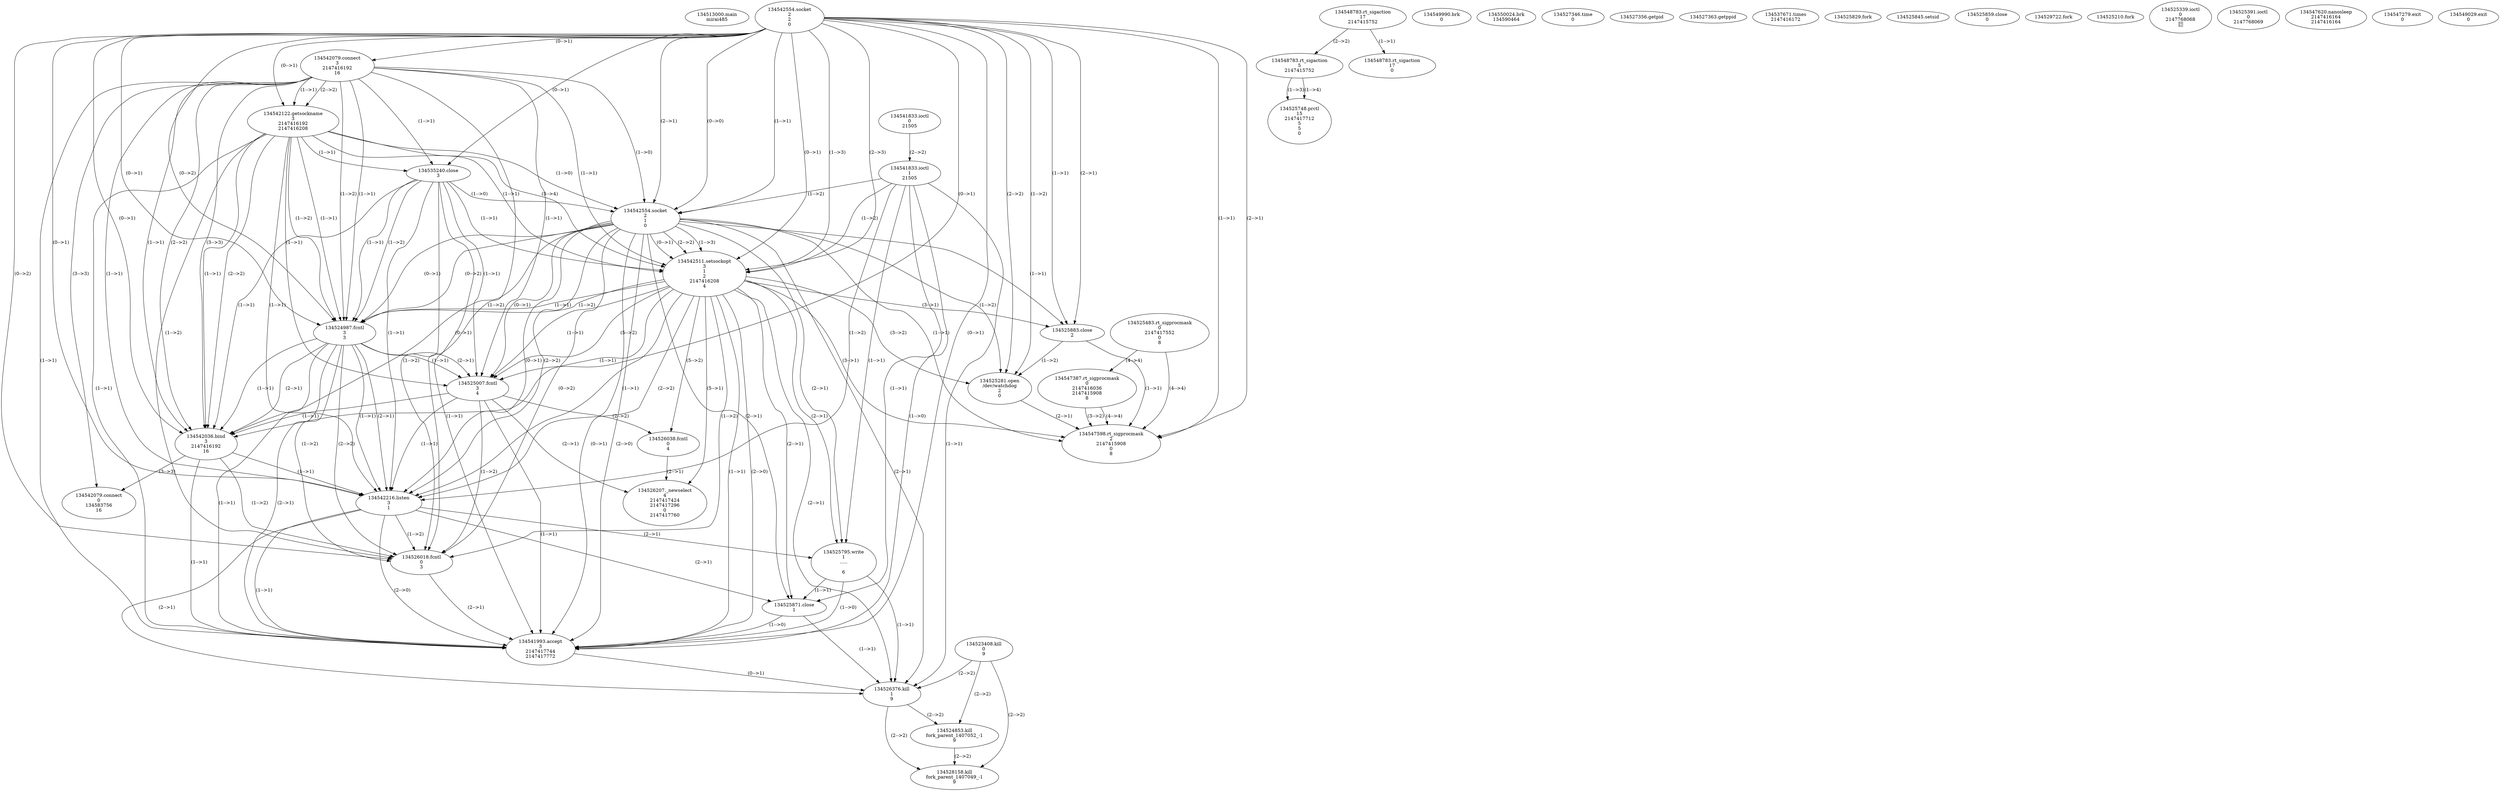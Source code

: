 // Global SCDG with merge call
digraph {
	0 [label="134513000.main
mirai485"]
	1 [label="134541833.ioctl
0
21505
"]
	2 [label="134541833.ioctl
1
21505
"]
	1 -> 2 [label="(2-->2)"]
	3 [label="134525483.rt_sigprocmask
0
2147417552
0
8"]
	4 [label="134548783.rt_sigaction
17
2147415752"]
	5 [label="134548783.rt_sigaction
5
2147415752"]
	4 -> 5 [label="(2-->2)"]
	6 [label="134542554.socket
2
2
0"]
	7 [label="134542079.connect
3
2147416192
16"]
	6 -> 7 [label="(0-->1)"]
	8 [label="134542122.getsockname
3
2147416192
2147416208"]
	6 -> 8 [label="(0-->1)"]
	7 -> 8 [label="(1-->1)"]
	7 -> 8 [label="(2-->2)"]
	9 [label="134535240.close
3"]
	6 -> 9 [label="(0-->1)"]
	7 -> 9 [label="(1-->1)"]
	8 -> 9 [label="(1-->1)"]
	10 [label="134549990.brk
0"]
	11 [label="134550024.brk
134590464"]
	12 [label="134542554.socket
2
1
0"]
	6 -> 12 [label="(1-->1)"]
	6 -> 12 [label="(2-->1)"]
	2 -> 12 [label="(1-->2)"]
	6 -> 12 [label="(0-->0)"]
	7 -> 12 [label="(1-->0)"]
	8 -> 12 [label="(1-->0)"]
	9 -> 12 [label="(1-->0)"]
	13 [label="134542511.setsockopt
3
1
2
2147416208
4"]
	6 -> 13 [label="(0-->1)"]
	7 -> 13 [label="(1-->1)"]
	8 -> 13 [label="(1-->1)"]
	9 -> 13 [label="(1-->1)"]
	12 -> 13 [label="(0-->1)"]
	2 -> 13 [label="(1-->2)"]
	12 -> 13 [label="(2-->2)"]
	6 -> 13 [label="(1-->3)"]
	6 -> 13 [label="(2-->3)"]
	12 -> 13 [label="(1-->3)"]
	8 -> 13 [label="(3-->4)"]
	14 [label="134524987.fcntl
3
3"]
	6 -> 14 [label="(0-->1)"]
	7 -> 14 [label="(1-->1)"]
	8 -> 14 [label="(1-->1)"]
	9 -> 14 [label="(1-->1)"]
	12 -> 14 [label="(0-->1)"]
	13 -> 14 [label="(1-->1)"]
	6 -> 14 [label="(0-->2)"]
	7 -> 14 [label="(1-->2)"]
	8 -> 14 [label="(1-->2)"]
	9 -> 14 [label="(1-->2)"]
	12 -> 14 [label="(0-->2)"]
	13 -> 14 [label="(1-->2)"]
	15 [label="134525007.fcntl
3
4"]
	6 -> 15 [label="(0-->1)"]
	7 -> 15 [label="(1-->1)"]
	8 -> 15 [label="(1-->1)"]
	9 -> 15 [label="(1-->1)"]
	12 -> 15 [label="(0-->1)"]
	13 -> 15 [label="(1-->1)"]
	14 -> 15 [label="(1-->1)"]
	14 -> 15 [label="(2-->1)"]
	13 -> 15 [label="(5-->2)"]
	16 [label="134542036.bind
3
2147416192
16"]
	6 -> 16 [label="(0-->1)"]
	7 -> 16 [label="(1-->1)"]
	8 -> 16 [label="(1-->1)"]
	9 -> 16 [label="(1-->1)"]
	12 -> 16 [label="(0-->1)"]
	13 -> 16 [label="(1-->1)"]
	14 -> 16 [label="(1-->1)"]
	14 -> 16 [label="(2-->1)"]
	15 -> 16 [label="(1-->1)"]
	7 -> 16 [label="(2-->2)"]
	8 -> 16 [label="(2-->2)"]
	7 -> 16 [label="(3-->3)"]
	17 [label="134542216.listen
3
1"]
	6 -> 17 [label="(0-->1)"]
	7 -> 17 [label="(1-->1)"]
	8 -> 17 [label="(1-->1)"]
	9 -> 17 [label="(1-->1)"]
	12 -> 17 [label="(0-->1)"]
	13 -> 17 [label="(1-->1)"]
	14 -> 17 [label="(1-->1)"]
	14 -> 17 [label="(2-->1)"]
	15 -> 17 [label="(1-->1)"]
	16 -> 17 [label="(1-->1)"]
	2 -> 17 [label="(1-->2)"]
	12 -> 17 [label="(2-->2)"]
	13 -> 17 [label="(2-->2)"]
	18 [label="134527346.time
0"]
	19 [label="134527356.getpid
"]
	20 [label="134527363.getppid
"]
	21 [label="134537671.times
2147416172"]
	22 [label="134525748.prctl
15
2147417712
5
5
0"]
	5 -> 22 [label="(1-->3)"]
	5 -> 22 [label="(1-->4)"]
	23 [label="134525795.write
1
.....

6"]
	2 -> 23 [label="(1-->1)"]
	12 -> 23 [label="(2-->1)"]
	13 -> 23 [label="(2-->1)"]
	17 -> 23 [label="(2-->1)"]
	24 [label="134525829.fork
"]
	25 [label="134525845.setsid
"]
	26 [label="134525859.close
0"]
	27 [label="134525871.close
1"]
	2 -> 27 [label="(1-->1)"]
	12 -> 27 [label="(2-->1)"]
	13 -> 27 [label="(2-->1)"]
	17 -> 27 [label="(2-->1)"]
	23 -> 27 [label="(1-->1)"]
	28 [label="134525883.close
2"]
	6 -> 28 [label="(1-->1)"]
	6 -> 28 [label="(2-->1)"]
	12 -> 28 [label="(1-->1)"]
	13 -> 28 [label="(3-->1)"]
	29 [label="134529722.fork
"]
	30 [label="134525210.fork
"]
	31 [label="134525281.open
/dev/watchdog
2
0"]
	6 -> 31 [label="(1-->2)"]
	6 -> 31 [label="(2-->2)"]
	12 -> 31 [label="(1-->2)"]
	13 -> 31 [label="(3-->2)"]
	28 -> 31 [label="(1-->2)"]
	32 [label="134525339.ioctl
0
2147768068
"]
	33 [label="134525391.ioctl
0
2147768069
"]
	34 [label="134547387.rt_sigprocmask
0
2147416036
2147415908
8"]
	3 -> 34 [label="(4-->4)"]
	35 [label="134548783.rt_sigaction
17
0"]
	4 -> 35 [label="(1-->1)"]
	36 [label="134547598.rt_sigprocmask
2
2147415908
0
8"]
	6 -> 36 [label="(1-->1)"]
	6 -> 36 [label="(2-->1)"]
	12 -> 36 [label="(1-->1)"]
	13 -> 36 [label="(3-->1)"]
	28 -> 36 [label="(1-->1)"]
	31 -> 36 [label="(2-->1)"]
	34 -> 36 [label="(3-->2)"]
	3 -> 36 [label="(4-->4)"]
	34 -> 36 [label="(4-->4)"]
	37 [label="134547620.nanosleep
2147416164
2147416164"]
	38 [label="134526018.fcntl
0
3"]
	6 -> 38 [label="(0-->2)"]
	7 -> 38 [label="(1-->2)"]
	8 -> 38 [label="(1-->2)"]
	9 -> 38 [label="(1-->2)"]
	12 -> 38 [label="(0-->2)"]
	13 -> 38 [label="(1-->2)"]
	14 -> 38 [label="(1-->2)"]
	14 -> 38 [label="(2-->2)"]
	15 -> 38 [label="(1-->2)"]
	16 -> 38 [label="(1-->2)"]
	17 -> 38 [label="(1-->2)"]
	39 [label="134526038.fcntl
0
4"]
	13 -> 39 [label="(5-->2)"]
	15 -> 39 [label="(2-->2)"]
	40 [label="134542079.connect
0
134583756
16"]
	7 -> 40 [label="(3-->3)"]
	16 -> 40 [label="(3-->3)"]
	41 [label="134526207._newselect
4
2147417424
2147417296
0
2147417760"]
	13 -> 41 [label="(5-->1)"]
	15 -> 41 [label="(2-->1)"]
	39 -> 41 [label="(2-->1)"]
	42 [label="134541993.accept
3
2147417744
2147417772"]
	6 -> 42 [label="(0-->1)"]
	7 -> 42 [label="(1-->1)"]
	8 -> 42 [label="(1-->1)"]
	9 -> 42 [label="(1-->1)"]
	12 -> 42 [label="(0-->1)"]
	13 -> 42 [label="(1-->1)"]
	14 -> 42 [label="(1-->1)"]
	14 -> 42 [label="(2-->1)"]
	15 -> 42 [label="(1-->1)"]
	16 -> 42 [label="(1-->1)"]
	17 -> 42 [label="(1-->1)"]
	38 -> 42 [label="(2-->1)"]
	2 -> 42 [label="(1-->0)"]
	12 -> 42 [label="(2-->0)"]
	13 -> 42 [label="(2-->0)"]
	17 -> 42 [label="(2-->0)"]
	23 -> 42 [label="(1-->0)"]
	27 -> 42 [label="(1-->0)"]
	43 [label="134523408.kill
0
9"]
	44 [label="134526376.kill
1
9"]
	2 -> 44 [label="(1-->1)"]
	12 -> 44 [label="(2-->1)"]
	13 -> 44 [label="(2-->1)"]
	17 -> 44 [label="(2-->1)"]
	23 -> 44 [label="(1-->1)"]
	27 -> 44 [label="(1-->1)"]
	42 -> 44 [label="(0-->1)"]
	43 -> 44 [label="(2-->2)"]
	45 [label="134524853.kill
fork_parent_1407052_-1
9"]
	43 -> 45 [label="(2-->2)"]
	44 -> 45 [label="(2-->2)"]
	46 [label="134528158.kill
fork_parent_1407049_-1
9"]
	43 -> 46 [label="(2-->2)"]
	44 -> 46 [label="(2-->2)"]
	45 -> 46 [label="(2-->2)"]
	47 [label="134547279.exit
0"]
	48 [label="134549029.exit
0"]
}

